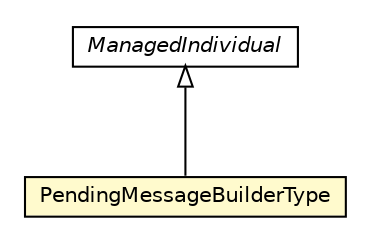 #!/usr/local/bin/dot
#
# Class diagram 
# Generated by UMLGraph version R5_6-24-gf6e263 (http://www.umlgraph.org/)
#

digraph G {
	edge [fontname="Helvetica",fontsize=10,labelfontname="Helvetica",labelfontsize=10];
	node [fontname="Helvetica",fontsize=10,shape=plaintext];
	nodesep=0.25;
	ranksep=0.5;
	// org.universAAL.ontology.ui.preferences.PendingMessageBuilderType
	c275347 [label=<<table title="org.universAAL.ontology.ui.preferences.PendingMessageBuilderType" border="0" cellborder="1" cellspacing="0" cellpadding="2" port="p" bgcolor="lemonChiffon" href="./PendingMessageBuilderType.html">
		<tr><td><table border="0" cellspacing="0" cellpadding="1">
<tr><td align="center" balign="center"> PendingMessageBuilderType </td></tr>
		</table></td></tr>
		</table>>, URL="./PendingMessageBuilderType.html", fontname="Helvetica", fontcolor="black", fontsize=10.0];
	//org.universAAL.ontology.ui.preferences.PendingMessageBuilderType extends org.universAAL.middleware.owl.ManagedIndividual
	c275444:p -> c275347:p [dir=back,arrowtail=empty];
	// org.universAAL.middleware.owl.ManagedIndividual
	c275444 [label=<<table title="org.universAAL.middleware.owl.ManagedIndividual" border="0" cellborder="1" cellspacing="0" cellpadding="2" port="p" href="http://java.sun.com/j2se/1.4.2/docs/api/org/universAAL/middleware/owl/ManagedIndividual.html">
		<tr><td><table border="0" cellspacing="0" cellpadding="1">
<tr><td align="center" balign="center"><font face="Helvetica-Oblique"> ManagedIndividual </font></td></tr>
		</table></td></tr>
		</table>>, URL="http://java.sun.com/j2se/1.4.2/docs/api/org/universAAL/middleware/owl/ManagedIndividual.html", fontname="Helvetica", fontcolor="black", fontsize=10.0];
}

